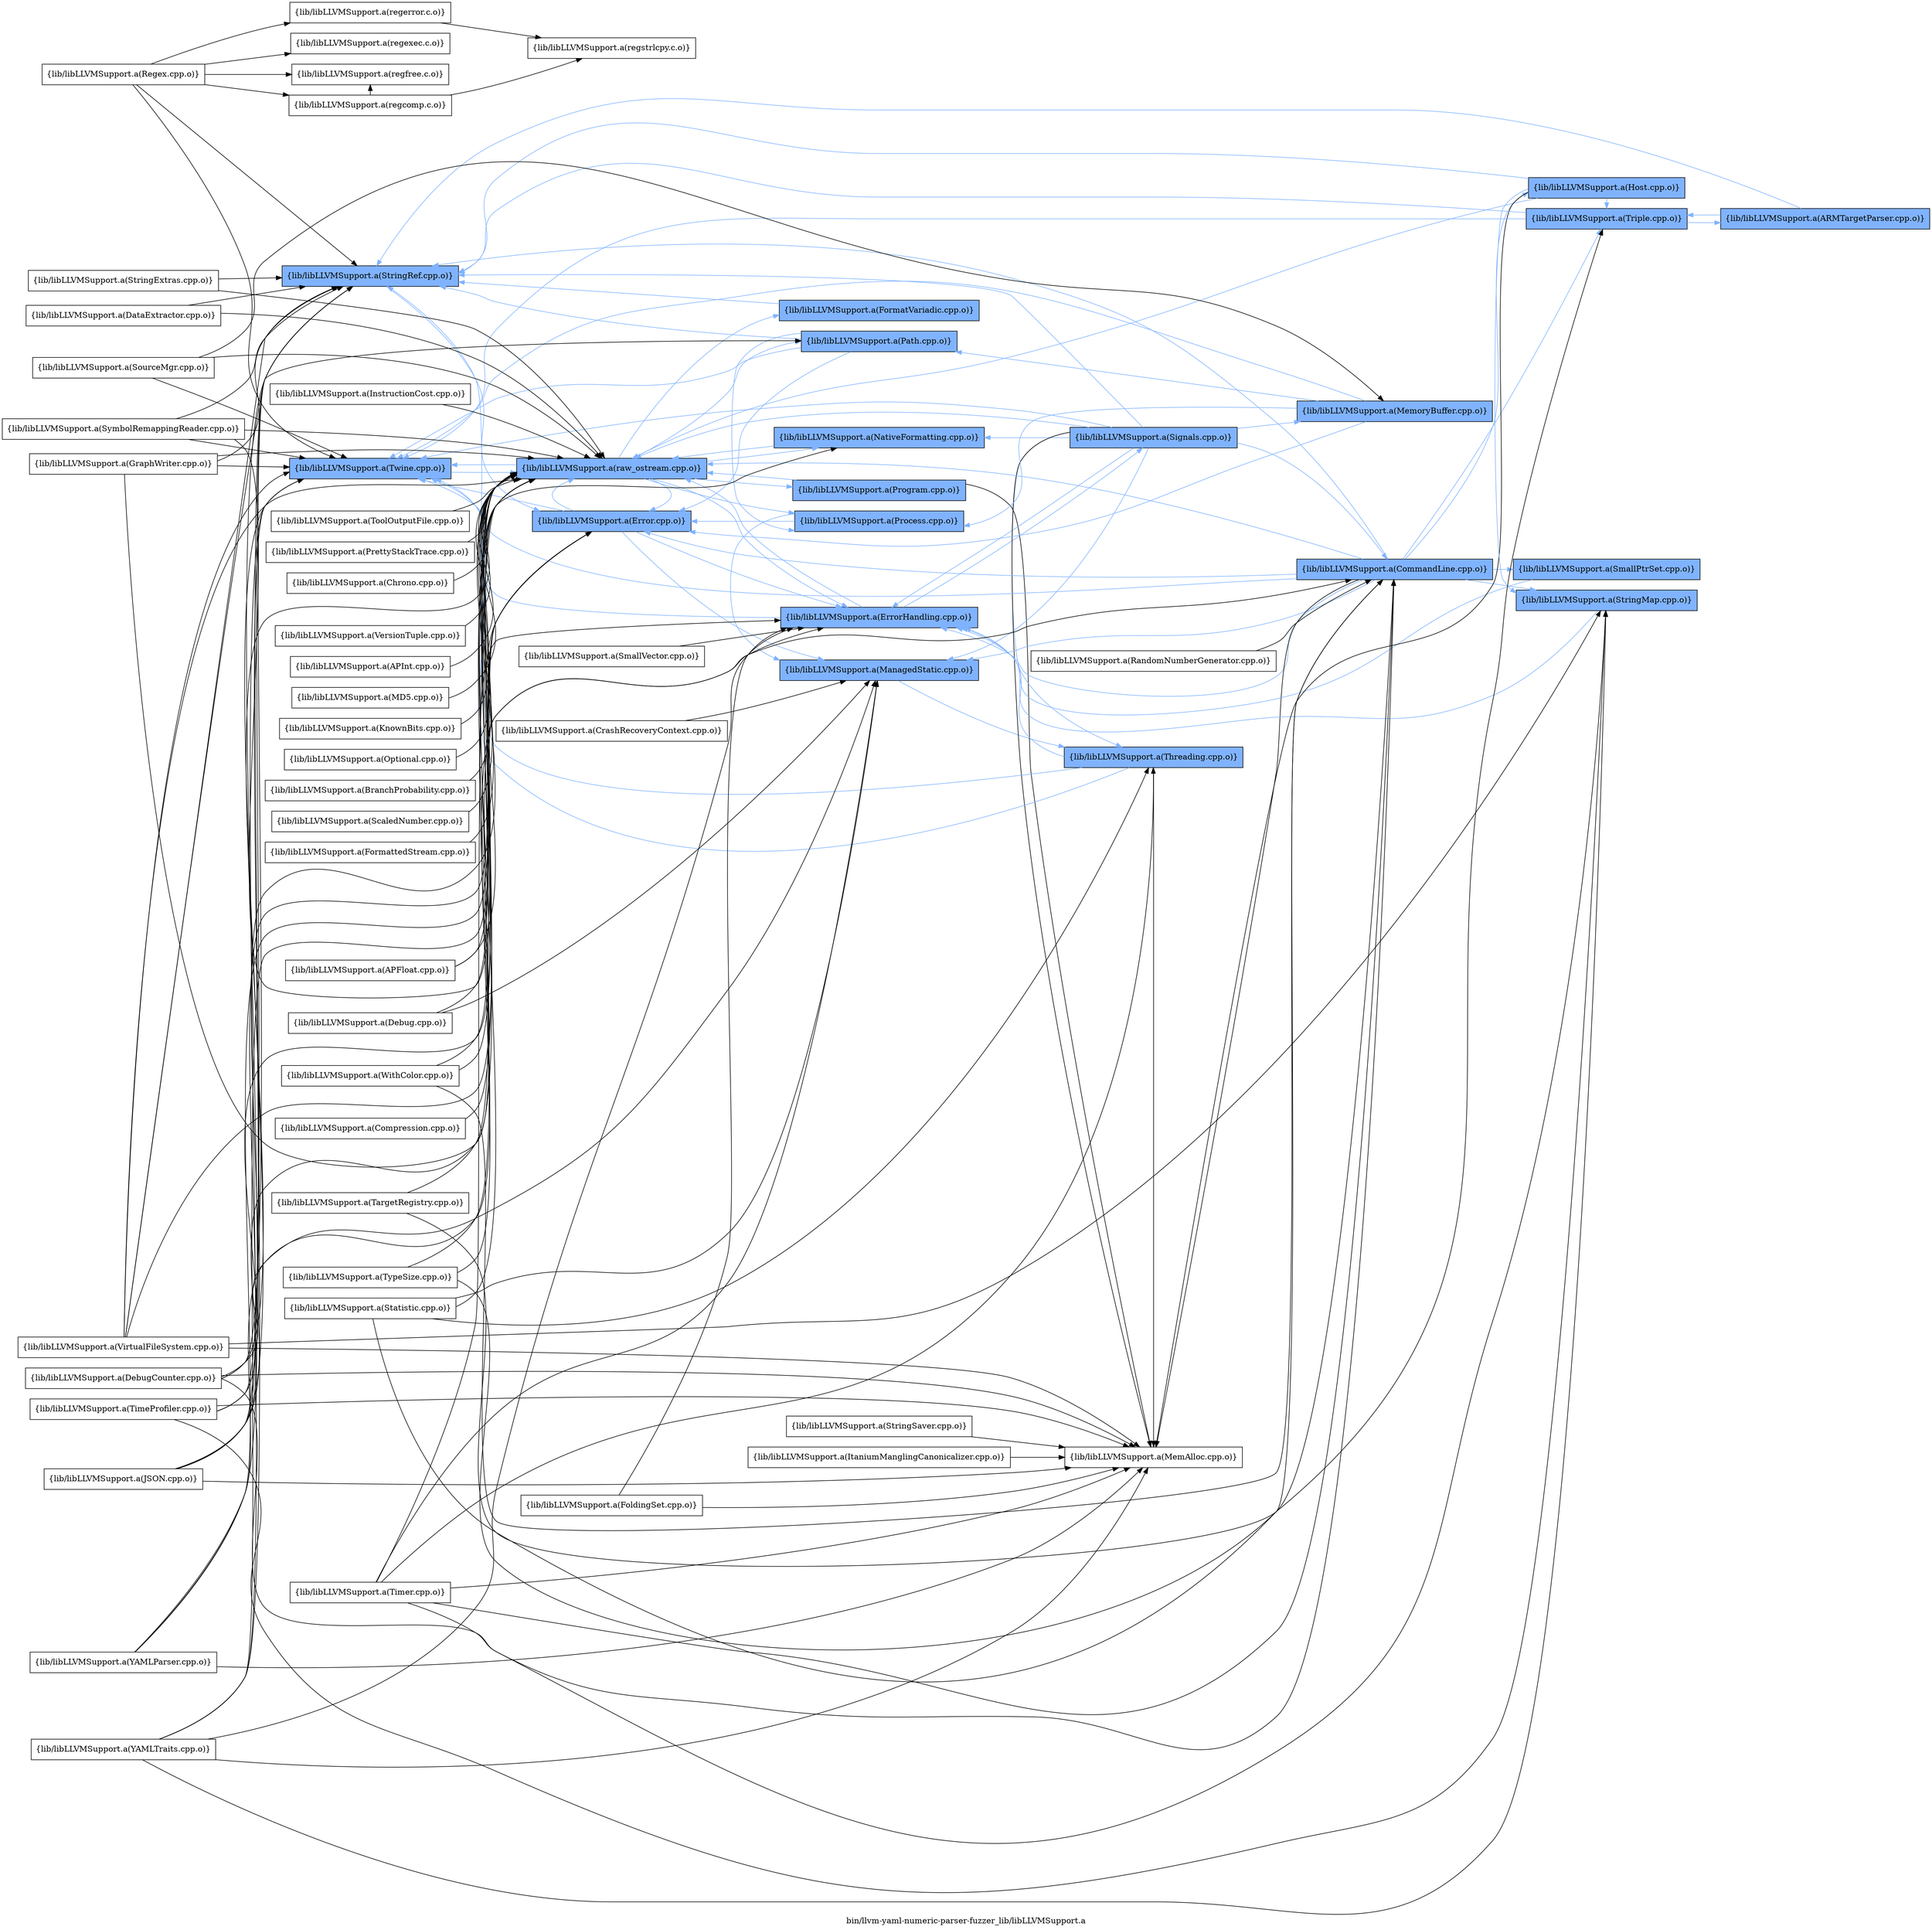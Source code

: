 digraph "bin/llvm-yaml-numeric-parser-fuzzer_lib/libLLVMSupport.a" {
	label="bin/llvm-yaml-numeric-parser-fuzzer_lib/libLLVMSupport.a";
	rankdir=LR;
	{ rank=same; Node0x559296d01db8;  }
	{ rank=same; Node0x559296d00aa8; Node0x559296d00eb8; Node0x559296d01188; Node0x559296cff608; Node0x559296cfea28; Node0x559296cfd308;  }
	{ rank=same; Node0x559296cff888; Node0x559296cfdcb8; Node0x559296cfda88;  }
	{ rank=same; Node0x559296d06188; Node0x559296cff068; Node0x559296cfd268; Node0x559296cfd538; Node0x559296d02f88; Node0x559296d03398; Node0x559296d05828;  }
	{ rank=same; Node0x559296cfca98; Node0x559296cfd8f8; Node0x559296cfc688;  }
	{ rank=same; Node0x559296cfd178; Node0x559296cfed48;  }
	{ rank=same; Node0x559296cfdd58; Node0x559296cffc98; Node0x559296cff748; Node0x559296d012c8;  }
	{ rank=same; Node0x559296d01db8;  }
	{ rank=same; Node0x559296d00aa8; Node0x559296d00eb8; Node0x559296d01188; Node0x559296cff608; Node0x559296cfea28; Node0x559296cfd308;  }
	{ rank=same; Node0x559296cff888; Node0x559296cfdcb8; Node0x559296cfda88;  }
	{ rank=same; Node0x559296d06188; Node0x559296cff068; Node0x559296cfd268; Node0x559296cfd538; Node0x559296d02f88; Node0x559296d03398; Node0x559296d05828;  }
	{ rank=same; Node0x559296cfca98; Node0x559296cfd8f8; Node0x559296cfc688;  }
	{ rank=same; Node0x559296cfd178; Node0x559296cfed48;  }
	{ rank=same; Node0x559296cfdd58; Node0x559296cffc98; Node0x559296cff748; Node0x559296d012c8;  }

	Node0x559296d01db8 [shape=record,shape=box,group=0,label="{lib/libLLVMSupport.a(Regex.cpp.o)}"];
	Node0x559296d01db8 -> Node0x559296d00aa8;
	Node0x559296d01db8 -> Node0x559296d00eb8;
	Node0x559296d01db8 -> Node0x559296d01188;
	Node0x559296d01db8 -> Node0x559296cff608;
	Node0x559296d01db8 -> Node0x559296cfea28;
	Node0x559296d01db8 -> Node0x559296cfd308;
	Node0x559296cfea28 [shape=record,shape=box,group=1,style=filled,fillcolor="0.600000 0.5 1",label="{lib/libLLVMSupport.a(StringRef.cpp.o)}"];
	Node0x559296cfea28 -> Node0x559296cfdcb8[color="0.600000 0.5 1"];
	Node0x559296d00aa8 [shape=record,shape=box,group=0,label="{lib/libLLVMSupport.a(regcomp.c.o)}"];
	Node0x559296d00aa8 -> Node0x559296cff608;
	Node0x559296d00aa8 -> Node0x559296cff888;
	Node0x559296d00eb8 [shape=record,shape=box,group=0,label="{lib/libLLVMSupport.a(regerror.c.o)}"];
	Node0x559296d00eb8 -> Node0x559296cff888;
	Node0x559296d01188 [shape=record,shape=box,group=0,label="{lib/libLLVMSupport.a(regexec.c.o)}"];
	Node0x559296cff608 [shape=record,shape=box,group=0,label="{lib/libLLVMSupport.a(regfree.c.o)}"];
	Node0x559296cfd308 [shape=record,shape=box,group=1,style=filled,fillcolor="0.600000 0.5 1",label="{lib/libLLVMSupport.a(Twine.cpp.o)}"];
	Node0x559296cfd308 -> Node0x559296cfda88[color="0.600000 0.5 1"];
	Node0x559296d05cd8 [shape=record,shape=box,group=0,label="{lib/libLLVMSupport.a(SmallVector.cpp.o)}"];
	Node0x559296d05cd8 -> Node0x559296d06188;
	Node0x559296d06188 [shape=record,shape=box,group=1,style=filled,fillcolor="0.600000 0.5 1",label="{lib/libLLVMSupport.a(ErrorHandling.cpp.o)}"];
	Node0x559296d06188 -> Node0x559296cfd308[color="0.600000 0.5 1"];
	Node0x559296d06188 -> Node0x559296cfda88[color="0.600000 0.5 1"];
	Node0x559296d06188 -> Node0x559296cfca98[color="0.600000 0.5 1"];
	Node0x559296cfda88 [shape=record,shape=box,group=1,style=filled,fillcolor="0.600000 0.5 1",label="{lib/libLLVMSupport.a(raw_ostream.cpp.o)}"];
	Node0x559296cfda88 -> Node0x559296d06188[color="0.600000 0.5 1"];
	Node0x559296cfda88 -> Node0x559296cfd268[color="0.600000 0.5 1"];
	Node0x559296cfda88 -> Node0x559296cfd538[color="0.600000 0.5 1"];
	Node0x559296cfda88 -> Node0x559296d02f88[color="0.600000 0.5 1"];
	Node0x559296cfda88 -> Node0x559296d03398[color="0.600000 0.5 1"];
	Node0x559296cfda88 -> Node0x559296cfdcb8[color="0.600000 0.5 1"];
	Node0x559296cfda88 -> Node0x559296cfd308[color="0.600000 0.5 1"];
	Node0x559296cfda88 -> Node0x559296d05828[color="0.600000 0.5 1"];
	Node0x559296cfca98 [shape=record,shape=box,group=1,style=filled,fillcolor="0.600000 0.5 1",label="{lib/libLLVMSupport.a(Signals.cpp.o)}"];
	Node0x559296cfca98 -> Node0x559296d06188[color="0.600000 0.5 1"];
	Node0x559296cfca98 -> Node0x559296cfd268[color="0.600000 0.5 1"];
	Node0x559296cfca98 -> Node0x559296cff068[color="0.600000 0.5 1"];
	Node0x559296cfca98 -> Node0x559296cfea28[color="0.600000 0.5 1"];
	Node0x559296cfca98 -> Node0x559296cfc688;
	Node0x559296cfca98 -> Node0x559296cfd308[color="0.600000 0.5 1"];
	Node0x559296cfca98 -> Node0x559296cfda88[color="0.600000 0.5 1"];
	Node0x559296cfca98 -> Node0x559296cfd178[color="0.600000 0.5 1"];
	Node0x559296cfca98 -> Node0x559296cfed48[color="0.600000 0.5 1"];
	Node0x559296cfca98 -> Node0x559296cfd8f8[color="0.600000 0.5 1"];
	Node0x559296cff7e8 [shape=record,shape=box,group=0,label="{lib/libLLVMSupport.a(Debug.cpp.o)}"];
	Node0x559296cff7e8 -> Node0x559296cff068;
	Node0x559296cff7e8 -> Node0x559296cfda88;
	Node0x559296cff068 [shape=record,shape=box,group=1,style=filled,fillcolor="0.600000 0.5 1",label="{lib/libLLVMSupport.a(ManagedStatic.cpp.o)}"];
	Node0x559296cff068 -> Node0x559296cfd8f8[color="0.600000 0.5 1"];
	Node0x559296cfd8f8 [shape=record,shape=box,group=1,style=filled,fillcolor="0.600000 0.5 1",label="{lib/libLLVMSupport.a(Threading.cpp.o)}"];
	Node0x559296cfd8f8 -> Node0x559296d06188[color="0.600000 0.5 1"];
	Node0x559296cfd8f8 -> Node0x559296cfea28[color="0.600000 0.5 1"];
	Node0x559296cfd8f8 -> Node0x559296cfc688;
	Node0x559296cfd8f8 -> Node0x559296cfd308[color="0.600000 0.5 1"];
	Node0x559296cfdcb8 [shape=record,shape=box,group=1,style=filled,fillcolor="0.600000 0.5 1",label="{lib/libLLVMSupport.a(Error.cpp.o)}"];
	Node0x559296cfdcb8 -> Node0x559296d06188[color="0.600000 0.5 1"];
	Node0x559296cfdcb8 -> Node0x559296cff068[color="0.600000 0.5 1"];
	Node0x559296cfdcb8 -> Node0x559296cfd308[color="0.600000 0.5 1"];
	Node0x559296cfdcb8 -> Node0x559296cfda88[color="0.600000 0.5 1"];
	Node0x559296cfe2a8 [shape=record,shape=box,group=0,label="{lib/libLLVMSupport.a(APFloat.cpp.o)}"];
	Node0x559296cfe2a8 -> Node0x559296cfdcb8;
	Node0x559296cfe2a8 -> Node0x559296cfda88;
	Node0x559296cfd498 [shape=record,shape=box,group=0,label="{lib/libLLVMSupport.a(APInt.cpp.o)}"];
	Node0x559296cfd498 -> Node0x559296cfda88;
	Node0x559296cfcdb8 [shape=record,shape=box,group=0,label="{lib/libLLVMSupport.a(FoldingSet.cpp.o)}"];
	Node0x559296cfcdb8 -> Node0x559296d06188;
	Node0x559296cfcdb8 -> Node0x559296cfc688;
	Node0x559296cfc688 [shape=record,shape=box,group=0,label="{lib/libLLVMSupport.a(MemAlloc.cpp.o)}"];
	Node0x559296cfd268 [shape=record,shape=box,group=1,style=filled,fillcolor="0.600000 0.5 1",label="{lib/libLLVMSupport.a(NativeFormatting.cpp.o)}"];
	Node0x559296cfd268 -> Node0x559296cfda88[color="0.600000 0.5 1"];
	Node0x559296cfd538 [shape=record,shape=box,group=1,style=filled,fillcolor="0.600000 0.5 1",label="{lib/libLLVMSupport.a(FormatVariadic.cpp.o)}"];
	Node0x559296cfd538 -> Node0x559296cfea28[color="0.600000 0.5 1"];
	Node0x559296d02f88 [shape=record,shape=box,group=1,style=filled,fillcolor="0.600000 0.5 1",label="{lib/libLLVMSupport.a(Path.cpp.o)}"];
	Node0x559296d02f88 -> Node0x559296d03398[color="0.600000 0.5 1"];
	Node0x559296d02f88 -> Node0x559296cfea28[color="0.600000 0.5 1"];
	Node0x559296d02f88 -> Node0x559296cfdcb8[color="0.600000 0.5 1"];
	Node0x559296d02f88 -> Node0x559296cfd308[color="0.600000 0.5 1"];
	Node0x559296d03398 [shape=record,shape=box,group=1,style=filled,fillcolor="0.600000 0.5 1",label="{lib/libLLVMSupport.a(Process.cpp.o)}"];
	Node0x559296d03398 -> Node0x559296cff068[color="0.600000 0.5 1"];
	Node0x559296d03398 -> Node0x559296cfdcb8[color="0.600000 0.5 1"];
	Node0x559296d05828 [shape=record,shape=box,group=1,style=filled,fillcolor="0.600000 0.5 1",label="{lib/libLLVMSupport.a(Program.cpp.o)}"];
	Node0x559296d05828 -> Node0x559296cfc688;
	Node0x559296d05828 -> Node0x559296cfda88[color="0.600000 0.5 1"];
	Node0x559296cff888 [shape=record,shape=box,group=0,label="{lib/libLLVMSupport.a(regstrlcpy.c.o)}"];
	Node0x559296d02cb8 [shape=record,shape=box,group=0,label="{lib/libLLVMSupport.a(MD5.cpp.o)}"];
	Node0x559296d02cb8 -> Node0x559296cfda88;
	Node0x559296d01e08 [shape=record,shape=box,group=0,label="{lib/libLLVMSupport.a(CrashRecoveryContext.cpp.o)}"];
	Node0x559296d01e08 -> Node0x559296cff068;
	Node0x559296d04f68 [shape=record,shape=box,group=0,label="{lib/libLLVMSupport.a(StringExtras.cpp.o)}"];
	Node0x559296d04f68 -> Node0x559296cfea28;
	Node0x559296d04f68 -> Node0x559296cfda88;
	Node0x559296cfc868 [shape=record,shape=box,group=0,label="{lib/libLLVMSupport.a(StringSaver.cpp.o)}"];
	Node0x559296cfc868 -> Node0x559296cfc688;
	Node0x559296cfd178 [shape=record,shape=box,group=1,style=filled,fillcolor="0.600000 0.5 1",label="{lib/libLLVMSupport.a(CommandLine.cpp.o)}"];
	Node0x559296cfd178 -> Node0x559296d06188[color="0.600000 0.5 1"];
	Node0x559296cfd178 -> Node0x559296cff068[color="0.600000 0.5 1"];
	Node0x559296cfd178 -> Node0x559296cfea28[color="0.600000 0.5 1"];
	Node0x559296cfd178 -> Node0x559296cfdcb8[color="0.600000 0.5 1"];
	Node0x559296cfd178 -> Node0x559296cfc688;
	Node0x559296cfd178 -> Node0x559296cfd308[color="0.600000 0.5 1"];
	Node0x559296cfd178 -> Node0x559296cfda88[color="0.600000 0.5 1"];
	Node0x559296cfd178 -> Node0x559296cfdd58[color="0.600000 0.5 1"];
	Node0x559296cfd178 -> Node0x559296cffc98[color="0.600000 0.5 1"];
	Node0x559296cfd178 -> Node0x559296cff748[color="0.600000 0.5 1"];
	Node0x559296cfd178 -> Node0x559296d012c8[color="0.600000 0.5 1"];
	Node0x559296cfed48 [shape=record,shape=box,group=1,style=filled,fillcolor="0.600000 0.5 1",label="{lib/libLLVMSupport.a(MemoryBuffer.cpp.o)}"];
	Node0x559296cfed48 -> Node0x559296d02f88[color="0.600000 0.5 1"];
	Node0x559296cfed48 -> Node0x559296d03398[color="0.600000 0.5 1"];
	Node0x559296cfed48 -> Node0x559296cfdcb8[color="0.600000 0.5 1"];
	Node0x559296cfed48 -> Node0x559296cfd308[color="0.600000 0.5 1"];
	Node0x559296cfdd58 [shape=record,shape=box,group=1,style=filled,fillcolor="0.600000 0.5 1",label="{lib/libLLVMSupport.a(SmallPtrSet.cpp.o)}"];
	Node0x559296cfdd58 -> Node0x559296d06188[color="0.600000 0.5 1"];
	Node0x559296cffc98 [shape=record,shape=box,group=1,style=filled,fillcolor="0.600000 0.5 1",label="{lib/libLLVMSupport.a(StringMap.cpp.o)}"];
	Node0x559296cffc98 -> Node0x559296d06188[color="0.600000 0.5 1"];
	Node0x559296cff748 [shape=record,shape=box,group=1,style=filled,fillcolor="0.600000 0.5 1",label="{lib/libLLVMSupport.a(Host.cpp.o)}"];
	Node0x559296cff748 -> Node0x559296cfea28[color="0.600000 0.5 1"];
	Node0x559296cff748 -> Node0x559296cfc688;
	Node0x559296cff748 -> Node0x559296cfda88[color="0.600000 0.5 1"];
	Node0x559296cff748 -> Node0x559296cffc98[color="0.600000 0.5 1"];
	Node0x559296cff748 -> Node0x559296d012c8[color="0.600000 0.5 1"];
	Node0x559296d012c8 [shape=record,shape=box,group=1,style=filled,fillcolor="0.600000 0.5 1",label="{lib/libLLVMSupport.a(Triple.cpp.o)}"];
	Node0x559296d012c8 -> Node0x559296cfea28[color="0.600000 0.5 1"];
	Node0x559296d012c8 -> Node0x559296cfd308[color="0.600000 0.5 1"];
	Node0x559296d012c8 -> Node0x559296d00ff8[color="0.600000 0.5 1"];
	Node0x559296cfe0c8 [shape=record,shape=box,group=0,label="{lib/libLLVMSupport.a(VirtualFileSystem.cpp.o)}"];
	Node0x559296cfe0c8 -> Node0x559296d02f88;
	Node0x559296cfe0c8 -> Node0x559296cfea28;
	Node0x559296cfe0c8 -> Node0x559296cfdcb8;
	Node0x559296cfe0c8 -> Node0x559296cfc688;
	Node0x559296cfe0c8 -> Node0x559296cfd308;
	Node0x559296cfe0c8 -> Node0x559296cfda88;
	Node0x559296cfe0c8 -> Node0x559296cffc98;
	Node0x559296cfefc8 [shape=record,shape=box,group=0,label="{lib/libLLVMSupport.a(YAMLParser.cpp.o)}"];
	Node0x559296cfefc8 -> Node0x559296d06188;
	Node0x559296cfefc8 -> Node0x559296cfea28;
	Node0x559296cfefc8 -> Node0x559296cfc688;
	Node0x559296cfefc8 -> Node0x559296cfda88;
	Node0x559296d03c58 [shape=record,shape=box,group=0,label="{lib/libLLVMSupport.a(SourceMgr.cpp.o)}"];
	Node0x559296d03c58 -> Node0x559296cfd308;
	Node0x559296d03c58 -> Node0x559296cfda88;
	Node0x559296d03c58 -> Node0x559296cfed48;
	Node0x559296d02b78 [shape=record,shape=box,group=0,label="{lib/libLLVMSupport.a(WithColor.cpp.o)}"];
	Node0x559296d02b78 -> Node0x559296cfdcb8;
	Node0x559296d02b78 -> Node0x559296cfda88;
	Node0x559296d02b78 -> Node0x559296cfd178;
	Node0x559296d00ff8 [shape=record,shape=box,group=1,style=filled,fillcolor="0.600000 0.5 1",label="{lib/libLLVMSupport.a(ARMTargetParser.cpp.o)}"];
	Node0x559296d00ff8 -> Node0x559296cfea28[color="0.600000 0.5 1"];
	Node0x559296d00ff8 -> Node0x559296d012c8[color="0.600000 0.5 1"];
	Node0x559296cfc818 [shape=record,shape=box,group=0,label="{lib/libLLVMSupport.a(TargetRegistry.cpp.o)}"];
	Node0x559296cfc818 -> Node0x559296cfda88;
	Node0x559296cfc818 -> Node0x559296d012c8;
	Node0x559296d032a8 [shape=record,shape=box,group=0,label="{lib/libLLVMSupport.a(TypeSize.cpp.o)}"];
	Node0x559296d032a8 -> Node0x559296d06188;
	Node0x559296d032a8 -> Node0x559296cfda88;
	Node0x559296d032a8 -> Node0x559296cfd178;
	Node0x559296d008c8 [shape=record,shape=box,group=0,label="{lib/libLLVMSupport.a(KnownBits.cpp.o)}"];
	Node0x559296d008c8 -> Node0x559296cfda88;
	Node0x559296d03758 [shape=record,shape=box,group=0,label="{lib/libLLVMSupport.a(Optional.cpp.o)}"];
	Node0x559296d03758 -> Node0x559296cfda88;
	Node0x559296d04478 [shape=record,shape=box,group=0,label="{lib/libLLVMSupport.a(GraphWriter.cpp.o)}"];
	Node0x559296d04478 -> Node0x559296cfea28;
	Node0x559296d04478 -> Node0x559296cfd308;
	Node0x559296d04478 -> Node0x559296cfda88;
	Node0x559296d04478 -> Node0x559296cfd178;
	Node0x559296d04928 [shape=record,shape=box,group=0,label="{lib/libLLVMSupport.a(BranchProbability.cpp.o)}"];
	Node0x559296d04928 -> Node0x559296cfda88;
	Node0x559296d01ea8 [shape=record,shape=box,group=0,label="{lib/libLLVMSupport.a(ScaledNumber.cpp.o)}"];
	Node0x559296d01ea8 -> Node0x559296cfda88;
	Node0x559296d061d8 [shape=record,shape=box,group=0,label="{lib/libLLVMSupport.a(Statistic.cpp.o)}"];
	Node0x559296d061d8 -> Node0x559296cff068;
	Node0x559296d061d8 -> Node0x559296cfda88;
	Node0x559296d061d8 -> Node0x559296cfd178;
	Node0x559296d061d8 -> Node0x559296cfd8f8;
	Node0x559296d05eb8 [shape=record,shape=box,group=0,label="{lib/libLLVMSupport.a(Timer.cpp.o)}"];
	Node0x559296d05eb8 -> Node0x559296cff068;
	Node0x559296d05eb8 -> Node0x559296cfc688;
	Node0x559296d05eb8 -> Node0x559296cfda88;
	Node0x559296d05eb8 -> Node0x559296cfd178;
	Node0x559296d05eb8 -> Node0x559296cffc98;
	Node0x559296d05eb8 -> Node0x559296cfd8f8;
	Node0x559296d00878 [shape=record,shape=box,group=0,label="{lib/libLLVMSupport.a(DebugCounter.cpp.o)}"];
	Node0x559296d00878 -> Node0x559296cff068;
	Node0x559296d00878 -> Node0x559296cfea28;
	Node0x559296d00878 -> Node0x559296cfc688;
	Node0x559296d00878 -> Node0x559296cfda88;
	Node0x559296d00878 -> Node0x559296cfd178;
	Node0x559296d03848 [shape=record,shape=box,group=0,label="{lib/libLLVMSupport.a(Compression.cpp.o)}"];
	Node0x559296d03848 -> Node0x559296cfdcb8;
	Node0x559296d00148 [shape=record,shape=box,group=0,label="{lib/libLLVMSupport.a(ItaniumManglingCanonicalizer.cpp.o)}"];
	Node0x559296d00148 -> Node0x559296cfc688;
	Node0x559296d005f8 [shape=record,shape=box,group=0,label="{lib/libLLVMSupport.a(SymbolRemappingReader.cpp.o)}"];
	Node0x559296d005f8 -> Node0x559296cfea28;
	Node0x559296d005f8 -> Node0x559296cfdcb8;
	Node0x559296d005f8 -> Node0x559296cfd308;
	Node0x559296d005f8 -> Node0x559296cfda88;
	Node0x559296cfd3a8 [shape=record,shape=box,group=0,label="{lib/libLLVMSupport.a(DataExtractor.cpp.o)}"];
	Node0x559296cfd3a8 -> Node0x559296cfea28;
	Node0x559296cfd3a8 -> Node0x559296cfda88;
	Node0x559296cffb08 [shape=record,shape=box,group=0,label="{lib/libLLVMSupport.a(FormattedStream.cpp.o)}"];
	Node0x559296cffb08 -> Node0x559296cfda88;
	Node0x559296d02768 [shape=record,shape=box,group=0,label="{lib/libLLVMSupport.a(InstructionCost.cpp.o)}"];
	Node0x559296d02768 -> Node0x559296cfda88;
	Node0x559296d006e8 [shape=record,shape=box,group=0,label="{lib/libLLVMSupport.a(ToolOutputFile.cpp.o)}"];
	Node0x559296d006e8 -> Node0x559296cfda88;
	Node0x559296cffb58 [shape=record,shape=box,group=0,label="{lib/libLLVMSupport.a(PrettyStackTrace.cpp.o)}"];
	Node0x559296cffb58 -> Node0x559296cfda88;
	Node0x559296d05198 [shape=record,shape=box,group=0,label="{lib/libLLVMSupport.a(Chrono.cpp.o)}"];
	Node0x559296d05198 -> Node0x559296cfda88;
	Node0x559296cfe168 [shape=record,shape=box,group=0,label="{lib/libLLVMSupport.a(TimeProfiler.cpp.o)}"];
	Node0x559296cfe168 -> Node0x559296cfc688;
	Node0x559296cfe168 -> Node0x559296cfd308;
	Node0x559296cfe168 -> Node0x559296cfda88;
	Node0x559296cfe168 -> Node0x559296cffc98;
	Node0x559296cfdb78 [shape=record,shape=box,group=0,label="{lib/libLLVMSupport.a(JSON.cpp.o)}"];
	Node0x559296cfdb78 -> Node0x559296cfd268;
	Node0x559296cfdb78 -> Node0x559296cfea28;
	Node0x559296cfdb78 -> Node0x559296cfdcb8;
	Node0x559296cfdb78 -> Node0x559296cfc688;
	Node0x559296cfdb78 -> Node0x559296cfd308;
	Node0x559296cfdb78 -> Node0x559296cfda88;
	Node0x559296d00918 [shape=record,shape=box,group=0,label="{lib/libLLVMSupport.a(RandomNumberGenerator.cpp.o)}"];
	Node0x559296d00918 -> Node0x559296cfd178;
	Node0x559296d03438 [shape=record,shape=box,group=0,label="{lib/libLLVMSupport.a(YAMLTraits.cpp.o)}"];
	Node0x559296d03438 -> Node0x559296d06188;
	Node0x559296d03438 -> Node0x559296cfea28;
	Node0x559296d03438 -> Node0x559296cfc688;
	Node0x559296d03438 -> Node0x559296cfd308;
	Node0x559296d03438 -> Node0x559296cfda88;
	Node0x559296d03438 -> Node0x559296cffc98;
	Node0x559296d03258 [shape=record,shape=box,group=0,label="{lib/libLLVMSupport.a(VersionTuple.cpp.o)}"];
	Node0x559296d03258 -> Node0x559296cfda88;
}
